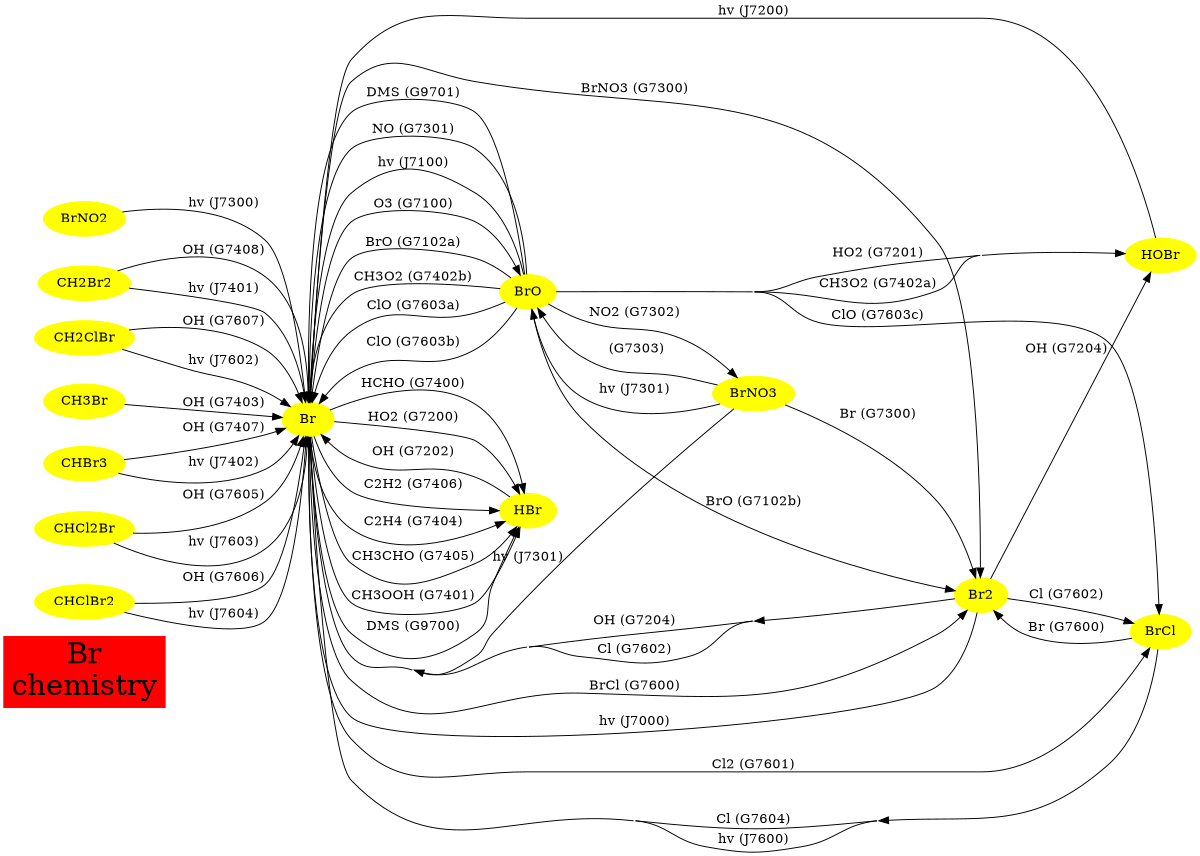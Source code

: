// Created automatically by xgraphviz, DO NOT EDIT!
digraph Br {
  concentrate=true;
  rankdir=LR;
  size="8,8";
"Br\nchemistry"
  [shape=box, fontsize=30,
  style="filled", color=red];
subgraph species {
node[shape=oval,
  color=yellow,
  style="filled"];
Br
Br2
BrCl
BrNO2
BrNO3
BrO
CH2Br2
CH2ClBr
CH3Br
CHBr3
CHCl2Br
CHClBr2
HBr
HOBr
}
Br -> Br2 [label = "BrCl (G7600)"];
Br -> Br2 [label = "BrNO3 (G7300)"];
Br -> BrCl [label = "Cl2 (G7601)"];
Br -> BrO [label = "O3 (G7100)"];
Br -> HBr [label = "C2H2 (G7406)"];
Br -> HBr [label = "C2H4 (G7404)"];
Br -> HBr [label = "CH3CHO (G7405)"];
Br -> HBr [label = "CH3OOH (G7401)"];
Br -> HBr [label = "DMS (G9700)"];
Br -> HBr [label = "HCHO (G7400)"];
Br -> HBr [label = "HO2 (G7200)"];
Br2 -> Br [label = "Cl (G7602)"];
Br2 -> Br [label = "OH (G7204)"];
Br2 -> Br [label = "hv (J7000)"];
Br2 -> BrCl [label = "Cl (G7602)"];
Br2 -> HOBr [label = "OH (G7204)"];
BrCl -> Br [label = "Cl (G7604)"];
BrCl -> Br [label = "hv (J7600)"];
BrCl -> Br2 [label = "Br (G7600)"];
BrNO2 -> Br [label = "hv (J7300)"];
BrNO3 -> Br [label = "hv (J7301)"];
BrNO3 -> Br2 [label = "Br (G7300)"];
BrNO3 -> BrO [label = " (G7303)"];
BrNO3 -> BrO [label = "hv (J7301)"];
BrO -> Br [label = "BrO (G7102a)"];
BrO -> Br [label = "CH3O2 (G7402b)"];
BrO -> Br [label = "ClO (G7603a)"];
BrO -> Br [label = "ClO (G7603b)"];
BrO -> Br [label = "DMS (G9701)"];
BrO -> Br [label = "NO (G7301)"];
BrO -> Br [label = "hv (J7100)"];
BrO -> Br2 [label = "BrO (G7102b)"];
BrO -> BrCl [label = "ClO (G7603c)"];
BrO -> BrNO3 [label = "NO2 (G7302)"];
BrO -> HOBr [label = "CH3O2 (G7402a)"];
BrO -> HOBr [label = "HO2 (G7201)"];
CH2Br2 -> Br [label = "OH (G7408)"];
CH2Br2 -> Br [label = "hv (J7401)"];
CH2ClBr -> Br [label = "OH (G7607)"];
CH2ClBr -> Br [label = "hv (J7602)"];
CH3Br -> Br [label = "OH (G7403)"];
CHBr3 -> Br [label = "OH (G7407)"];
CHBr3 -> Br [label = "hv (J7402)"];
CHCl2Br -> Br [label = "OH (G7605)"];
CHCl2Br -> Br [label = "hv (J7603)"];
CHClBr2 -> Br [label = "OH (G7606)"];
CHClBr2 -> Br [label = "hv (J7604)"];
HBr -> Br [label = "OH (G7202)"];
HOBr -> Br [label = "hv (J7200)"];
}

